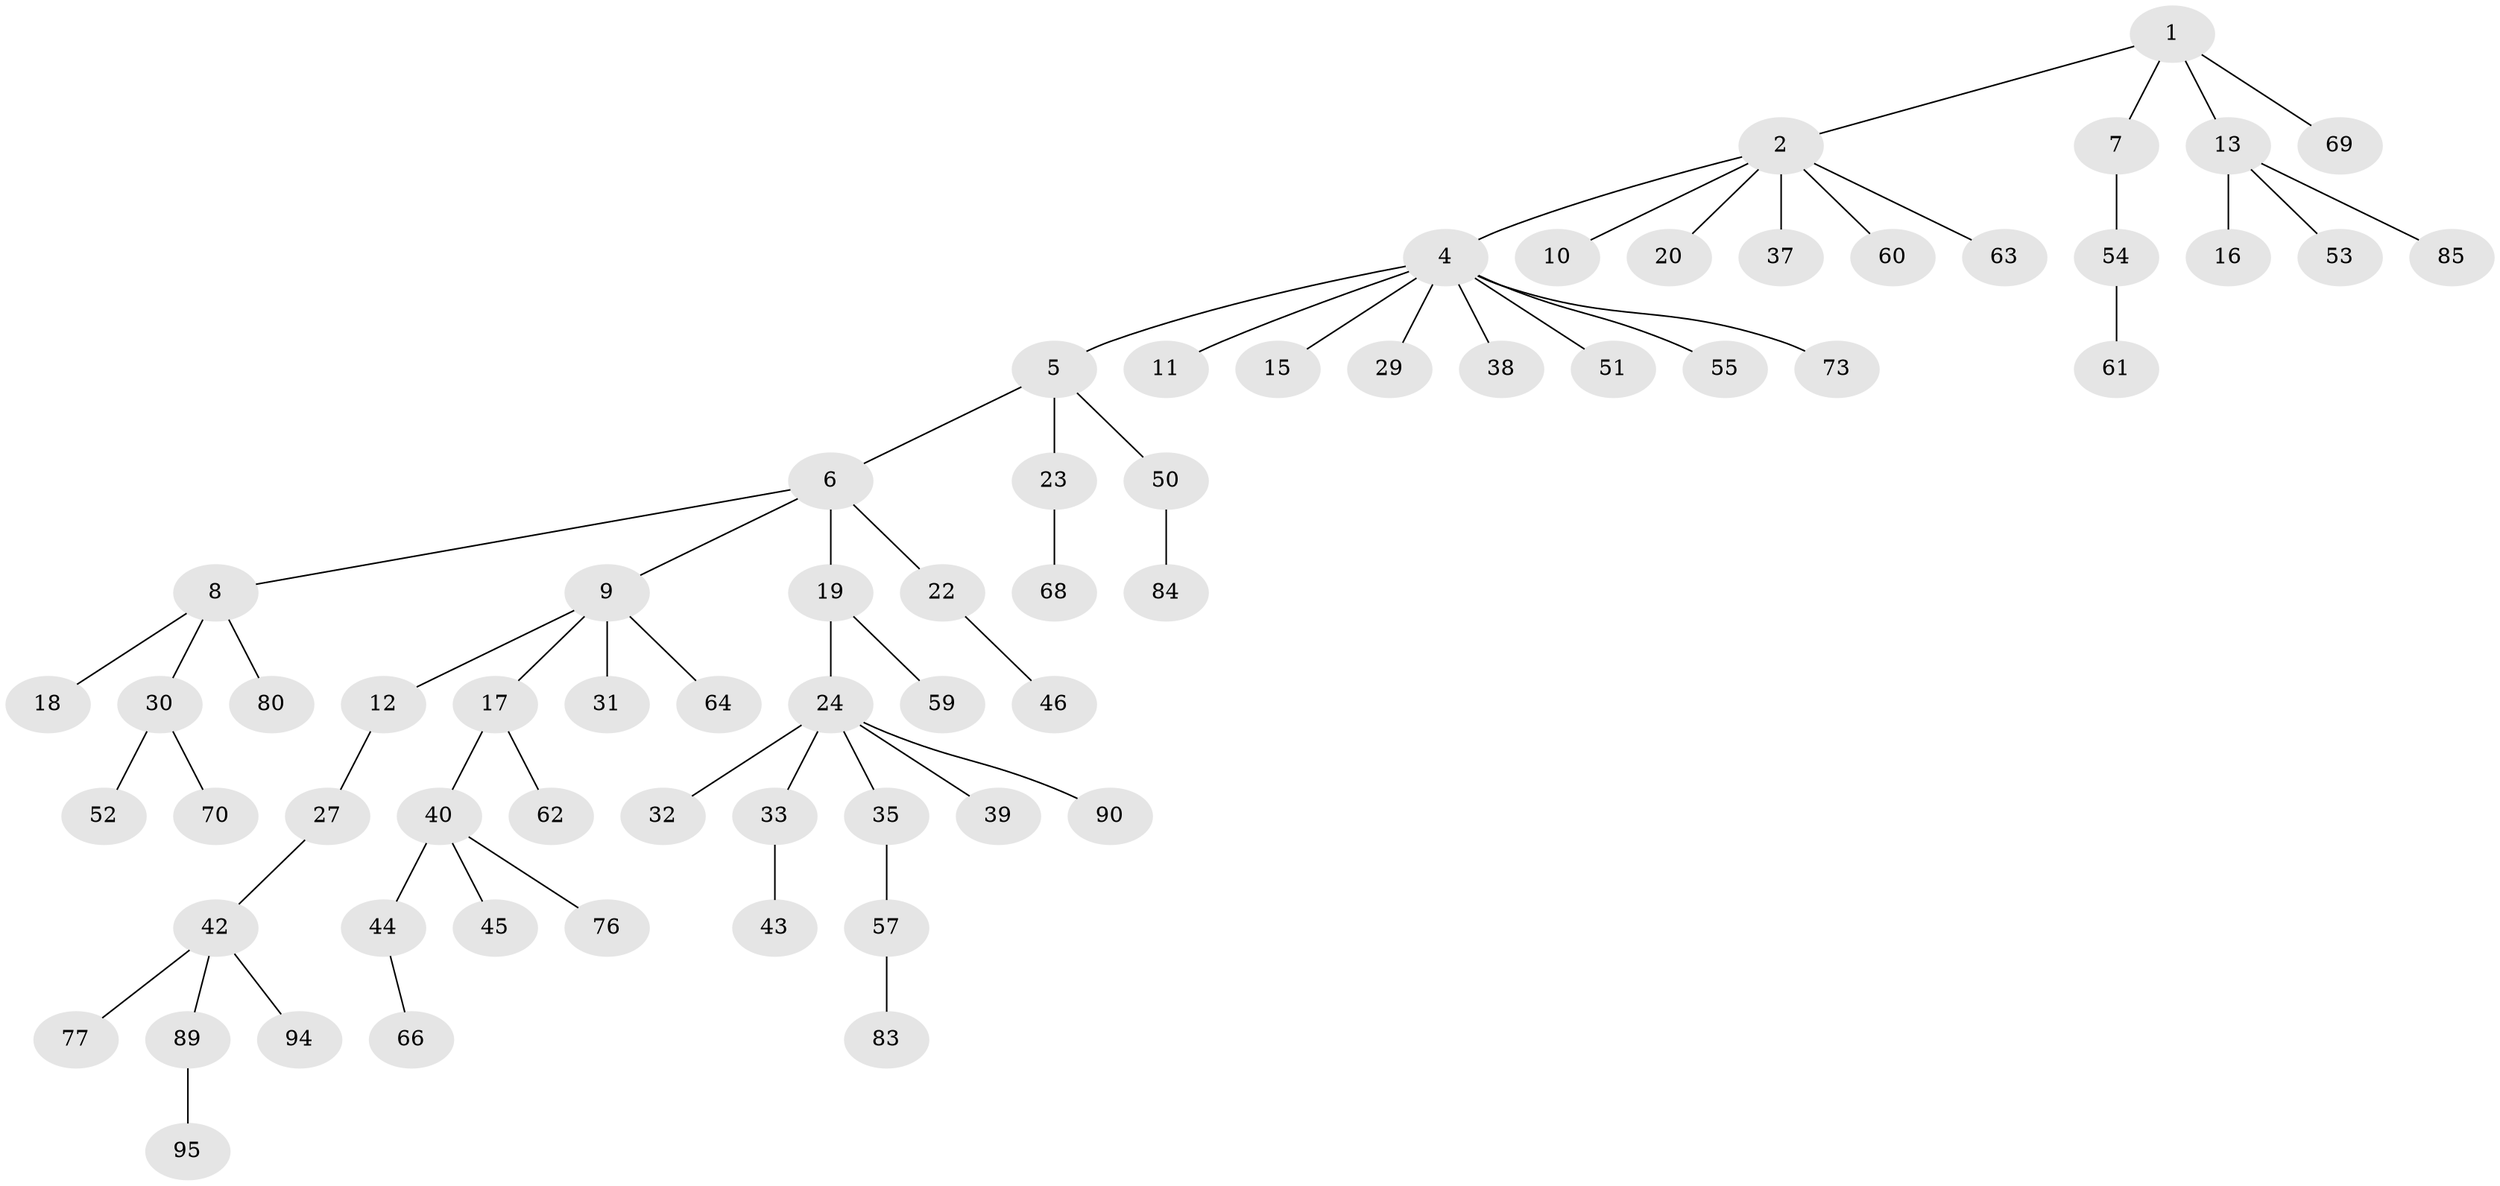 // original degree distribution, {4: 0.07216494845360824, 5: 0.030927835051546393, 7: 0.010309278350515464, 6: 0.020618556701030927, 2: 0.30927835051546393, 1: 0.4742268041237113, 3: 0.08247422680412371}
// Generated by graph-tools (version 1.1) at 2025/11/02/27/25 16:11:26]
// undirected, 65 vertices, 64 edges
graph export_dot {
graph [start="1"]
  node [color=gray90,style=filled];
  1 [super="+49"];
  2 [super="+3"];
  4 [super="+26"];
  5 [super="+21"];
  6 [super="+97"];
  7 [super="+28"];
  8 [super="+14"];
  9 [super="+71"];
  10 [super="+47"];
  11;
  12 [super="+81"];
  13 [super="+36"];
  15;
  16;
  17 [super="+41"];
  18 [super="+48"];
  19;
  20 [super="+92"];
  22;
  23 [super="+87"];
  24 [super="+25"];
  27;
  29;
  30 [super="+34"];
  31;
  32;
  33;
  35 [super="+88"];
  37;
  38 [super="+58"];
  39;
  40 [super="+96"];
  42 [super="+72"];
  43 [super="+78"];
  44;
  45 [super="+79"];
  46 [super="+74"];
  50 [super="+56"];
  51 [super="+93"];
  52;
  53;
  54 [super="+82"];
  55;
  57 [super="+65"];
  59 [super="+67"];
  60;
  61;
  62;
  63;
  64;
  66;
  68 [super="+91"];
  69;
  70;
  73 [super="+75"];
  76;
  77 [super="+86"];
  80;
  83;
  84;
  85;
  89;
  90;
  94;
  95;
  1 -- 2;
  1 -- 7;
  1 -- 13;
  1 -- 69;
  2 -- 4;
  2 -- 10;
  2 -- 20;
  2 -- 37;
  2 -- 60;
  2 -- 63;
  4 -- 5;
  4 -- 11;
  4 -- 15;
  4 -- 51;
  4 -- 55;
  4 -- 73;
  4 -- 29;
  4 -- 38;
  5 -- 6;
  5 -- 23;
  5 -- 50;
  6 -- 8;
  6 -- 9;
  6 -- 19;
  6 -- 22;
  7 -- 54;
  8 -- 18;
  8 -- 80;
  8 -- 30;
  9 -- 12;
  9 -- 17;
  9 -- 31;
  9 -- 64;
  12 -- 27;
  13 -- 16;
  13 -- 53;
  13 -- 85;
  17 -- 40;
  17 -- 62;
  19 -- 24;
  19 -- 59;
  22 -- 46;
  23 -- 68;
  24 -- 39;
  24 -- 32;
  24 -- 33;
  24 -- 35;
  24 -- 90;
  27 -- 42;
  30 -- 52;
  30 -- 70;
  33 -- 43;
  35 -- 57;
  40 -- 44;
  40 -- 45;
  40 -- 76;
  42 -- 89;
  42 -- 77;
  42 -- 94;
  44 -- 66;
  50 -- 84;
  54 -- 61;
  57 -- 83;
  89 -- 95;
}
